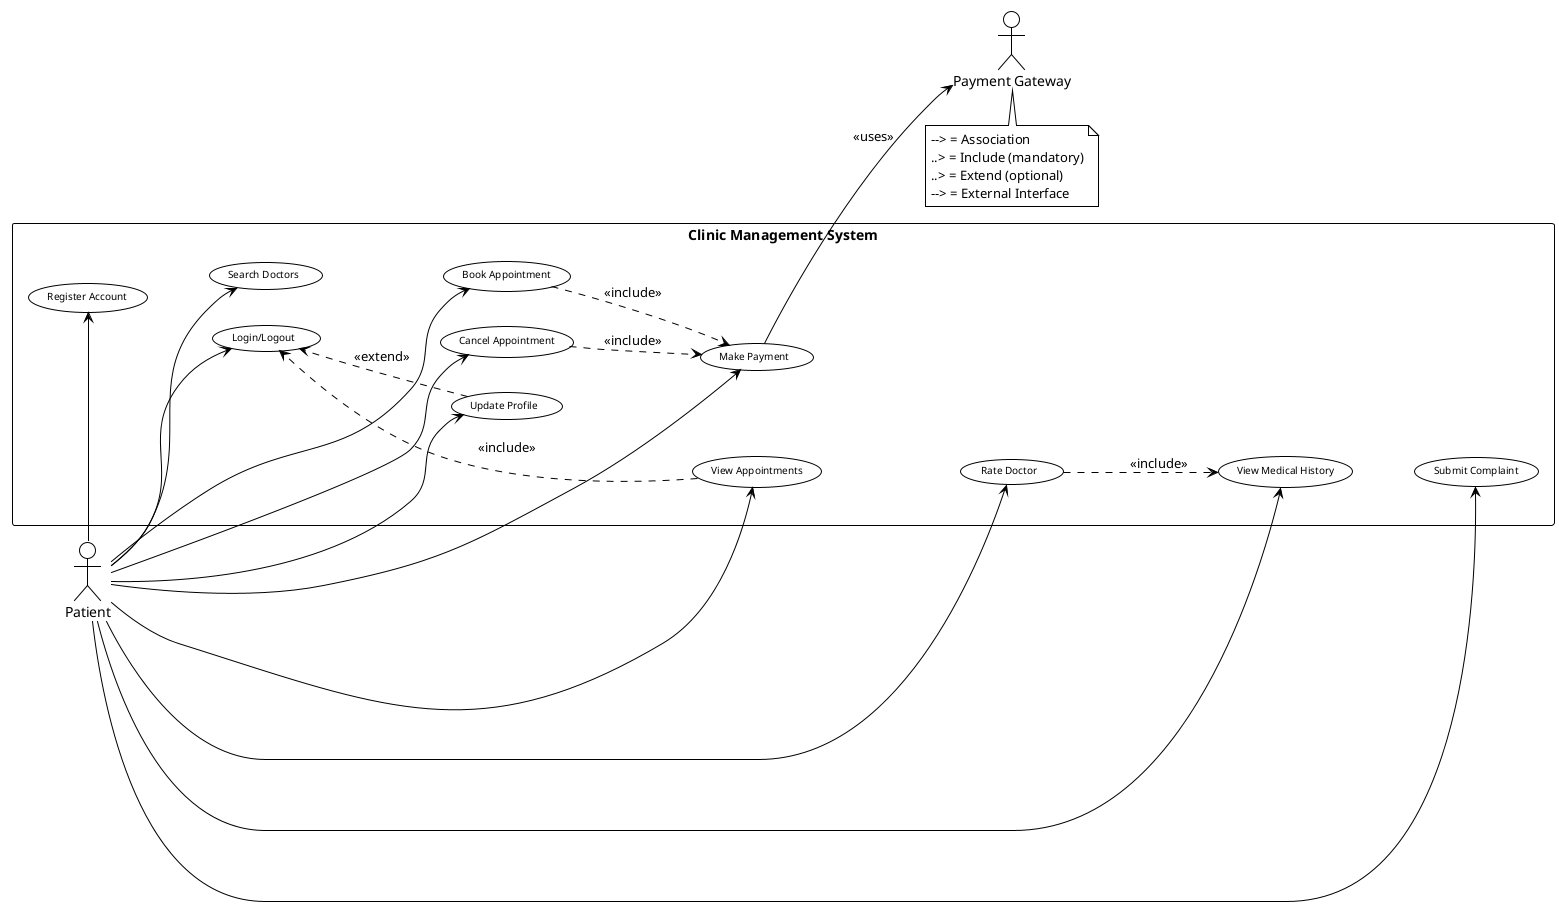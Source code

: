 @startuml
!theme plain
skinparam usecase {
    BackgroundColor White
    BorderColor Black
    FontSize 10
}
skinparam actor {
    BackgroundColor White
    BorderColor Black
}

left to right direction

actor Patient

rectangle "Clinic Management System" {
    ' Top row - Authentication
    usecase "Register Account" as UC1
    usecase "Login/Logout" as UC2
    usecase "Update Profile" as UC3
    
    UC1 -[hidden]- UC2
    UC2 -[hidden]- UC3
    
    ' Middle row - Doctor & Appointment Services
    usecase "Search Doctors" as UC4
    usecase "Book Appointment" as UC5
    usecase "View Appointments" as UC6
    
    UC4 -[hidden]- UC5
    UC5 -[hidden]- UC6
    
    ' Bottom row - Actions & Support
    usecase "Cancel Appointment" as UC7
    usecase "Make Payment" as UC8
    usecase "Rate Doctor" as UC9
    
    UC7 -[hidden]- UC8
    UC8 -[hidden]- UC9
    
    ' Additional services
    usecase "View Medical History" as UC10
    usecase "Submit Complaint" as UC11
    
    UC10 -[hidden]- UC11
    
    ' Vertical alignment
    UC1 -[hidden]down- UC4
    UC2 -[hidden]down- UC5
    UC3 -[hidden]down- UC6
    UC4 -[hidden]down- UC7
    UC5 -[hidden]down- UC8
    UC6 -[hidden]down- UC9
    UC7 -[hidden]down- UC10
    UC8 -[hidden]down- UC11
}

actor "Payment Gateway" as PG

' Authentication & Profile
Patient --> UC1
Patient --> UC2
Patient --> UC3

' Doctor Services
Patient --> UC4

' Appointment Management
Patient --> UC5
Patient --> UC6
Patient --> UC7

' Payment & Rating
Patient --> UC8
Patient --> UC9

' History & Support
Patient --> UC10
Patient --> UC11

UC3 ..> UC2 : <<extend>>
UC5 ..> UC8 : <<include>>
UC7 ..> UC8 : <<include>>
UC6 ..> UC2 : <<include>>
UC9 ..> UC10 : <<include>>

UC8 --> PG : <<uses>>

note bottom
--> = Association
..> = Include (mandatory)
..> = Extend (optional)
--> = External Interface
end note

@enduml 